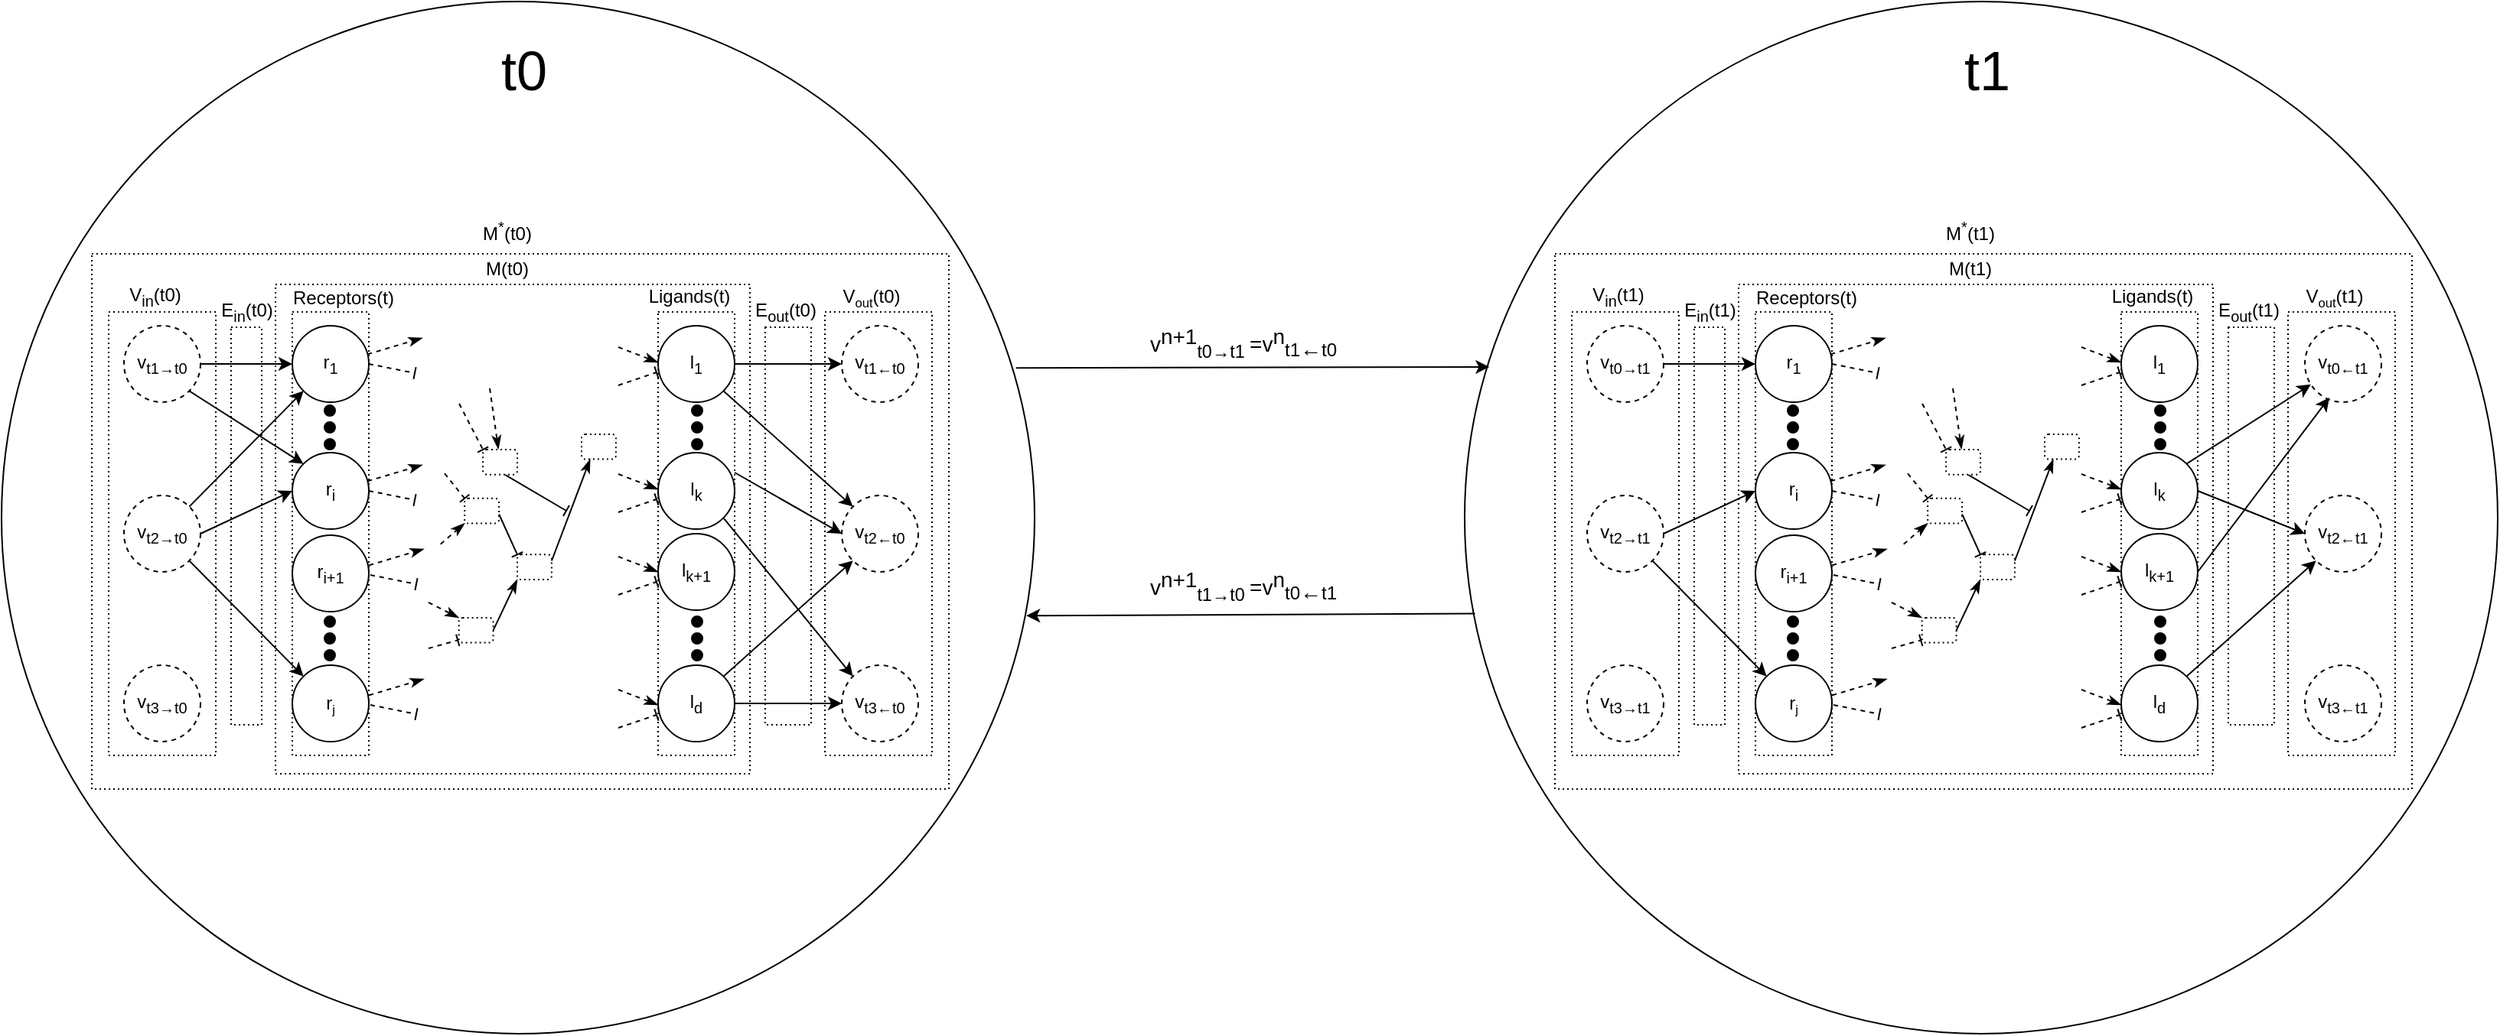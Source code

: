 <mxfile version="21.3.5" type="github">
  <diagram name="Pagina-1" id="gbpUGaTXT32XvDSVAxPq">
    <mxGraphModel dx="1434" dy="819" grid="1" gridSize="10" guides="1" tooltips="1" connect="1" arrows="1" fold="1" page="1" pageScale="1" pageWidth="827" pageHeight="1169" math="0" shadow="0">
      <root>
        <mxCell id="0" />
        <mxCell id="1" parent="0" />
        <mxCell id="G1QrbN36rgA9tD5WXxcx-3" value="" style="ellipse;whiteSpace=wrap;html=1;aspect=fixed;fillColor=default;" vertex="1" parent="1">
          <mxGeometry x="404" y="560" width="675" height="675" as="geometry" />
        </mxCell>
        <mxCell id="G1QrbN36rgA9tD5WXxcx-93" value="" style="ellipse;whiteSpace=wrap;html=1;aspect=fixed;fillColor=default;" vertex="1" parent="1">
          <mxGeometry x="1360" y="560" width="675" height="675" as="geometry" />
        </mxCell>
        <mxCell id="G1QrbN36rgA9tD5WXxcx-2" style="edgeStyle=none;rounded=0;orthogonalLoop=1;jettySize=auto;html=1;exitX=0.982;exitY=0.355;exitDx=0;exitDy=0;fontSize=36;exitPerimeter=0;entryX=0.024;entryY=0.354;entryDx=0;entryDy=0;entryPerimeter=0;" edge="1" parent="1" source="G1QrbN36rgA9tD5WXxcx-3" target="G1QrbN36rgA9tD5WXxcx-93">
          <mxGeometry relative="1" as="geometry" />
        </mxCell>
        <mxCell id="G1QrbN36rgA9tD5WXxcx-92" style="edgeStyle=none;rounded=0;orthogonalLoop=1;jettySize=auto;html=1;exitX=0.01;exitY=0.593;exitDx=0;exitDy=0;fontSize=36;exitPerimeter=0;entryX=0.992;entryY=0.595;entryDx=0;entryDy=0;entryPerimeter=0;" edge="1" parent="1" source="G1QrbN36rgA9tD5WXxcx-93" target="G1QrbN36rgA9tD5WXxcx-3">
          <mxGeometry relative="1" as="geometry" />
        </mxCell>
        <mxCell id="G1QrbN36rgA9tD5WXxcx-176" value="&lt;font style=&quot;&quot;&gt;&lt;span style=&quot;font-size: 14px;&quot;&gt;v&lt;/span&gt;&lt;sup style=&quot;font-size: 14px;&quot;&gt;n+1&lt;/sup&gt;&lt;span style=&quot;font-size: 14px; border-color: var(--border-color);&quot;&gt;&lt;sub&gt;t0&lt;/sub&gt;&lt;span style=&quot;border-color: var(--border-color);&quot;&gt;&lt;sub&gt;→t1&amp;nbsp;&lt;/sub&gt;&lt;/span&gt;&lt;/span&gt;&lt;span style=&quot;font-size: 14px;&quot;&gt;=v&lt;/span&gt;&lt;sup style=&quot;font-size: 14px;&quot;&gt;n&lt;/sup&gt;&lt;sub style=&quot;border-color: var(--border-color);&quot;&gt;&lt;font style=&quot;font-size: 12px;&quot;&gt;t1&lt;/font&gt;&lt;span style=&quot;font-size: 14px; border-color: var(--border-color);&quot;&gt;←&lt;/span&gt;&lt;span style=&quot;border-color: var(--border-color);&quot;&gt;&lt;font style=&quot;font-size: 12px;&quot;&gt;t0&lt;/font&gt;&lt;/span&gt;&lt;/sub&gt;&lt;/font&gt;" style="text;html=1;align=center;verticalAlign=middle;resizable=0;points=[];autosize=1;strokeColor=none;fillColor=none;rotation=0;" vertex="1" parent="1">
          <mxGeometry x="1140" y="763" width="150" height="40" as="geometry" />
        </mxCell>
        <mxCell id="G1QrbN36rgA9tD5WXxcx-177" value="&lt;font style=&quot;&quot;&gt;&lt;span style=&quot;font-size: 14px;&quot;&gt;v&lt;/span&gt;&lt;sup style=&quot;font-size: 14px;&quot;&gt;n+1&lt;/sup&gt;&lt;span style=&quot;font-size: 14px; border-color: var(--border-color);&quot;&gt;&lt;sub&gt;t1&lt;/sub&gt;&lt;span style=&quot;border-color: var(--border-color);&quot;&gt;&lt;sub&gt;→t0&amp;nbsp;&lt;/sub&gt;&lt;/span&gt;&lt;/span&gt;&lt;span style=&quot;font-size: 14px;&quot;&gt;=v&lt;/span&gt;&lt;sup style=&quot;font-size: 14px;&quot;&gt;n&lt;/sup&gt;&lt;sub style=&quot;border-color: var(--border-color);&quot;&gt;&lt;font style=&quot;font-size: 12px;&quot;&gt;t0&lt;/font&gt;&lt;span style=&quot;font-size: 14px; border-color: var(--border-color);&quot;&gt;←&lt;/span&gt;&lt;span style=&quot;border-color: var(--border-color);&quot;&gt;&lt;font style=&quot;font-size: 12px;&quot;&gt;t1&lt;/font&gt;&lt;/span&gt;&lt;/sub&gt;&lt;/font&gt;" style="text;html=1;align=center;verticalAlign=middle;resizable=0;points=[];autosize=1;strokeColor=none;fillColor=none;rotation=0;" vertex="1" parent="1">
          <mxGeometry x="1140" y="922" width="150" height="40" as="geometry" />
        </mxCell>
        <mxCell id="G1QrbN36rgA9tD5WXxcx-4" value="" style="rounded=0;whiteSpace=wrap;html=1;fillColor=none;dashed=1;dashPattern=1 2;" vertex="1" parent="1">
          <mxGeometry x="833" y="763" width="50" height="290" as="geometry" />
        </mxCell>
        <mxCell id="G1QrbN36rgA9tD5WXxcx-5" value="" style="rounded=0;whiteSpace=wrap;html=1;fillColor=none;dashed=1;dashPattern=1 2;" vertex="1" parent="1">
          <mxGeometry x="594" y="763" width="50" height="290" as="geometry" />
        </mxCell>
        <mxCell id="G1QrbN36rgA9tD5WXxcx-6" value="" style="rounded=0;whiteSpace=wrap;html=1;fillColor=none;dashed=1;dashPattern=1 2;" vertex="1" parent="1">
          <mxGeometry x="463" y="725" width="560" height="350" as="geometry" />
        </mxCell>
        <mxCell id="G1QrbN36rgA9tD5WXxcx-7" value="" style="rounded=0;whiteSpace=wrap;html=1;fillColor=none;dashed=1;dashPattern=1 2;" vertex="1" parent="1">
          <mxGeometry x="583" y="745" width="310" height="320" as="geometry" />
        </mxCell>
        <mxCell id="G1QrbN36rgA9tD5WXxcx-8" value="" style="rounded=0;whiteSpace=wrap;html=1;fillColor=none;dashed=1;dashPattern=1 2;" vertex="1" parent="1">
          <mxGeometry x="942" y="763" width="70" height="290" as="geometry" />
        </mxCell>
        <mxCell id="G1QrbN36rgA9tD5WXxcx-9" value="" style="rounded=0;whiteSpace=wrap;html=1;fillColor=none;dashed=1;dashPattern=1 2;" vertex="1" parent="1">
          <mxGeometry x="474" y="763" width="70" height="290" as="geometry" />
        </mxCell>
        <mxCell id="G1QrbN36rgA9tD5WXxcx-10" style="rounded=0;orthogonalLoop=1;jettySize=auto;html=1;exitX=1;exitY=0.5;exitDx=0;exitDy=0;entryX=0;entryY=0.5;entryDx=0;entryDy=0;" edge="1" parent="1" source="G1QrbN36rgA9tD5WXxcx-13" target="G1QrbN36rgA9tD5WXxcx-14">
          <mxGeometry relative="1" as="geometry" />
        </mxCell>
        <mxCell id="G1QrbN36rgA9tD5WXxcx-11" style="edgeStyle=none;rounded=0;orthogonalLoop=1;jettySize=auto;html=1;exitX=1;exitY=0;exitDx=0;exitDy=0;entryX=0;entryY=1;entryDx=0;entryDy=0;" edge="1" parent="1" source="G1QrbN36rgA9tD5WXxcx-13" target="G1QrbN36rgA9tD5WXxcx-22">
          <mxGeometry relative="1" as="geometry" />
        </mxCell>
        <mxCell id="G1QrbN36rgA9tD5WXxcx-12" style="edgeStyle=none;rounded=0;orthogonalLoop=1;jettySize=auto;html=1;exitX=1;exitY=1;exitDx=0;exitDy=0;entryX=0;entryY=0;entryDx=0;entryDy=0;" edge="1" parent="1" source="G1QrbN36rgA9tD5WXxcx-13" target="G1QrbN36rgA9tD5WXxcx-24">
          <mxGeometry relative="1" as="geometry" />
        </mxCell>
        <mxCell id="G1QrbN36rgA9tD5WXxcx-13" value="v&lt;sub&gt;t2&lt;span style=&quot;font-size: 10px;&quot;&gt;→t0&lt;/span&gt;&lt;/sub&gt;" style="ellipse;whiteSpace=wrap;html=1;aspect=fixed;fillColor=none;dashed=1;" vertex="1" parent="1">
          <mxGeometry x="484" y="883" width="50" height="50" as="geometry" />
        </mxCell>
        <mxCell id="G1QrbN36rgA9tD5WXxcx-14" value="r&lt;sub&gt;i&lt;/sub&gt;" style="ellipse;whiteSpace=wrap;html=1;aspect=fixed;fillColor=none;" vertex="1" parent="1">
          <mxGeometry x="594" y="855" width="50" height="50" as="geometry" />
        </mxCell>
        <mxCell id="G1QrbN36rgA9tD5WXxcx-15" value="v&lt;sub&gt;t2&lt;span style=&quot;font-size: 10px;&quot;&gt;←t0&lt;/span&gt;&lt;/sub&gt;" style="ellipse;whiteSpace=wrap;html=1;aspect=fixed;fillColor=none;dashed=1;" vertex="1" parent="1">
          <mxGeometry x="953" y="883" width="50" height="50" as="geometry" />
        </mxCell>
        <mxCell id="G1QrbN36rgA9tD5WXxcx-16" value="" style="endArrow=classic;html=1;rounded=0;entryX=0;entryY=0.5;entryDx=0;entryDy=0;" edge="1" parent="1" target="G1QrbN36rgA9tD5WXxcx-15">
          <mxGeometry width="50" height="50" relative="1" as="geometry">
            <mxPoint x="883" y="868" as="sourcePoint" />
            <mxPoint x="863" y="863" as="targetPoint" />
          </mxGeometry>
        </mxCell>
        <mxCell id="G1QrbN36rgA9tD5WXxcx-17" style="edgeStyle=none;rounded=0;orthogonalLoop=1;jettySize=auto;html=1;exitX=1;exitY=1;exitDx=0;exitDy=0;entryX=0;entryY=0;entryDx=0;entryDy=0;" edge="1" parent="1" source="G1QrbN36rgA9tD5WXxcx-18" target="G1QrbN36rgA9tD5WXxcx-29">
          <mxGeometry relative="1" as="geometry" />
        </mxCell>
        <mxCell id="G1QrbN36rgA9tD5WXxcx-18" value="l&lt;sub&gt;k&lt;/sub&gt;" style="ellipse;whiteSpace=wrap;html=1;aspect=fixed;fillColor=none;" vertex="1" parent="1">
          <mxGeometry x="833" y="855" width="50" height="50" as="geometry" />
        </mxCell>
        <mxCell id="G1QrbN36rgA9tD5WXxcx-19" style="rounded=0;orthogonalLoop=1;jettySize=auto;html=1;exitX=1;exitY=0.5;exitDx=0;exitDy=0;entryX=0;entryY=0.5;entryDx=0;entryDy=0;" edge="1" parent="1" source="G1QrbN36rgA9tD5WXxcx-21" target="G1QrbN36rgA9tD5WXxcx-22">
          <mxGeometry relative="1" as="geometry" />
        </mxCell>
        <mxCell id="G1QrbN36rgA9tD5WXxcx-20" style="edgeStyle=none;rounded=0;orthogonalLoop=1;jettySize=auto;html=1;exitX=1;exitY=1;exitDx=0;exitDy=0;entryX=0;entryY=0;entryDx=0;entryDy=0;" edge="1" parent="1" source="G1QrbN36rgA9tD5WXxcx-21" target="G1QrbN36rgA9tD5WXxcx-14">
          <mxGeometry relative="1" as="geometry" />
        </mxCell>
        <mxCell id="G1QrbN36rgA9tD5WXxcx-21" value="&lt;span style=&quot;font-size: 12px;&quot;&gt;v&lt;/span&gt;&lt;sub&gt;t1&lt;span style=&quot;font-size: 10px;&quot;&gt;→t0&lt;/span&gt;&lt;/sub&gt;" style="ellipse;whiteSpace=wrap;html=1;aspect=fixed;fillColor=none;dashed=1;" vertex="1" parent="1">
          <mxGeometry x="484" y="772" width="50" height="50" as="geometry" />
        </mxCell>
        <mxCell id="G1QrbN36rgA9tD5WXxcx-22" value="r&lt;sub&gt;1&lt;/sub&gt;" style="ellipse;whiteSpace=wrap;html=1;aspect=fixed;fillColor=none;" vertex="1" parent="1">
          <mxGeometry x="594" y="772" width="50" height="50" as="geometry" />
        </mxCell>
        <mxCell id="G1QrbN36rgA9tD5WXxcx-23" value="v&lt;sub&gt;t3&lt;span style=&quot;font-size: 10px;&quot;&gt;→t0&lt;/span&gt;&lt;/sub&gt;" style="ellipse;whiteSpace=wrap;html=1;aspect=fixed;fillColor=none;dashed=1;" vertex="1" parent="1">
          <mxGeometry x="484" y="994" width="50" height="50" as="geometry" />
        </mxCell>
        <mxCell id="G1QrbN36rgA9tD5WXxcx-24" value="r&lt;span style=&quot;font-size: 10px;&quot;&gt;&lt;sub&gt;j&lt;/sub&gt;&lt;/span&gt;" style="ellipse;whiteSpace=wrap;html=1;aspect=fixed;fillColor=none;" vertex="1" parent="1">
          <mxGeometry x="594" y="994" width="50" height="50" as="geometry" />
        </mxCell>
        <mxCell id="G1QrbN36rgA9tD5WXxcx-25" value="v&lt;sub&gt;t1&lt;span style=&quot;font-size: 10px;&quot;&gt;←t0&lt;/span&gt;&lt;/sub&gt;" style="ellipse;whiteSpace=wrap;html=1;aspect=fixed;fillColor=none;dashed=1;" vertex="1" parent="1">
          <mxGeometry x="953" y="772" width="50" height="50" as="geometry" />
        </mxCell>
        <mxCell id="G1QrbN36rgA9tD5WXxcx-26" value="" style="endArrow=classic;html=1;rounded=0;entryX=0;entryY=0.5;entryDx=0;entryDy=0;" edge="1" parent="1" target="G1QrbN36rgA9tD5WXxcx-25">
          <mxGeometry width="50" height="50" relative="1" as="geometry">
            <mxPoint x="883" y="797" as="sourcePoint" />
            <mxPoint x="863" y="792" as="targetPoint" />
          </mxGeometry>
        </mxCell>
        <mxCell id="G1QrbN36rgA9tD5WXxcx-27" style="edgeStyle=none;rounded=0;orthogonalLoop=1;jettySize=auto;html=1;exitX=1;exitY=1;exitDx=0;exitDy=0;entryX=0;entryY=0;entryDx=0;entryDy=0;" edge="1" parent="1" source="G1QrbN36rgA9tD5WXxcx-28" target="G1QrbN36rgA9tD5WXxcx-15">
          <mxGeometry relative="1" as="geometry" />
        </mxCell>
        <mxCell id="G1QrbN36rgA9tD5WXxcx-28" value="l&lt;sub&gt;1&lt;/sub&gt;" style="ellipse;whiteSpace=wrap;html=1;aspect=fixed;fillColor=none;" vertex="1" parent="1">
          <mxGeometry x="833" y="772" width="50" height="50" as="geometry" />
        </mxCell>
        <mxCell id="G1QrbN36rgA9tD5WXxcx-29" value="v&lt;sub&gt;t3&lt;span style=&quot;font-size: 10px;&quot;&gt;←t0&lt;/span&gt;&lt;/sub&gt;" style="ellipse;whiteSpace=wrap;html=1;aspect=fixed;fillColor=none;dashed=1;" vertex="1" parent="1">
          <mxGeometry x="953" y="994" width="50" height="50" as="geometry" />
        </mxCell>
        <mxCell id="G1QrbN36rgA9tD5WXxcx-30" value="" style="endArrow=classic;html=1;rounded=0;entryX=0;entryY=0.5;entryDx=0;entryDy=0;exitX=1;exitY=0.5;exitDx=0;exitDy=0;" edge="1" parent="1" source="G1QrbN36rgA9tD5WXxcx-32" target="G1QrbN36rgA9tD5WXxcx-29">
          <mxGeometry width="50" height="50" relative="1" as="geometry">
            <mxPoint x="883" y="938" as="sourcePoint" />
            <mxPoint x="863" y="933" as="targetPoint" />
          </mxGeometry>
        </mxCell>
        <mxCell id="G1QrbN36rgA9tD5WXxcx-31" style="edgeStyle=none;rounded=0;orthogonalLoop=1;jettySize=auto;html=1;exitX=1;exitY=0;exitDx=0;exitDy=0;entryX=0;entryY=1;entryDx=0;entryDy=0;" edge="1" parent="1" source="G1QrbN36rgA9tD5WXxcx-32" target="G1QrbN36rgA9tD5WXxcx-15">
          <mxGeometry relative="1" as="geometry" />
        </mxCell>
        <mxCell id="G1QrbN36rgA9tD5WXxcx-32" value="l&lt;sub&gt;d&lt;/sub&gt;" style="ellipse;whiteSpace=wrap;html=1;aspect=fixed;fillColor=none;" vertex="1" parent="1">
          <mxGeometry x="833" y="994" width="50" height="50" as="geometry" />
        </mxCell>
        <mxCell id="G1QrbN36rgA9tD5WXxcx-33" value="V&lt;sub&gt;in&lt;/sub&gt;(t0)" style="text;html=1;align=center;verticalAlign=middle;resizable=0;points=[];autosize=1;strokeColor=none;fillColor=none;" vertex="1" parent="1">
          <mxGeometry x="474" y="738" width="60" height="30" as="geometry" />
        </mxCell>
        <mxCell id="G1QrbN36rgA9tD5WXxcx-34" value="V&lt;span style=&quot;font-size: 10px;&quot;&gt;&lt;sub&gt;out&lt;/sub&gt;&lt;/span&gt;(t0)" style="text;html=1;align=center;verticalAlign=middle;resizable=0;points=[];autosize=1;strokeColor=none;fillColor=none;" vertex="1" parent="1">
          <mxGeometry x="942" y="738" width="60" height="30" as="geometry" />
        </mxCell>
        <mxCell id="G1QrbN36rgA9tD5WXxcx-35" value="M(t0)" style="text;html=1;align=center;verticalAlign=middle;resizable=0;points=[];autosize=1;strokeColor=none;fillColor=none;rotation=0;" vertex="1" parent="1">
          <mxGeometry x="709" y="720" width="50" height="30" as="geometry" />
        </mxCell>
        <mxCell id="G1QrbN36rgA9tD5WXxcx-36" value="E&lt;sub&gt;in&lt;/sub&gt;(t0)" style="text;html=1;align=center;verticalAlign=middle;resizable=0;points=[];autosize=1;strokeColor=none;fillColor=none;" vertex="1" parent="1">
          <mxGeometry x="534" y="748" width="60" height="30" as="geometry" />
        </mxCell>
        <mxCell id="G1QrbN36rgA9tD5WXxcx-37" value="E&lt;sub&gt;out&lt;/sub&gt;(t0)" style="text;html=1;align=center;verticalAlign=middle;resizable=0;points=[];autosize=1;strokeColor=none;fillColor=none;" vertex="1" parent="1">
          <mxGeometry x="886" y="748" width="60" height="30" as="geometry" />
        </mxCell>
        <mxCell id="G1QrbN36rgA9tD5WXxcx-38" value="M&lt;sup&gt;*&lt;/sup&gt;(t0)" style="text;html=1;align=center;verticalAlign=middle;resizable=0;points=[];autosize=1;strokeColor=none;fillColor=none;" vertex="1" parent="1">
          <mxGeometry x="704" y="695" width="60" height="30" as="geometry" />
        </mxCell>
        <mxCell id="G1QrbN36rgA9tD5WXxcx-39" value="" style="rounded=0;whiteSpace=wrap;html=1;fillColor=none;dashed=1;dashPattern=1 2;" vertex="1" parent="1">
          <mxGeometry x="554" y="773" width="20" height="260" as="geometry" />
        </mxCell>
        <mxCell id="G1QrbN36rgA9tD5WXxcx-40" value="" style="rounded=0;whiteSpace=wrap;html=1;fillColor=none;dashed=1;dashPattern=1 2;" vertex="1" parent="1">
          <mxGeometry x="903" y="773" width="30" height="260" as="geometry" />
        </mxCell>
        <mxCell id="G1QrbN36rgA9tD5WXxcx-41" value="" style="ellipse;whiteSpace=wrap;html=1;aspect=fixed;fillColor=#000000;rotation=90;" vertex="1" parent="1">
          <mxGeometry x="615" y="824" width="7" height="7" as="geometry" />
        </mxCell>
        <mxCell id="G1QrbN36rgA9tD5WXxcx-42" value="" style="ellipse;whiteSpace=wrap;html=1;aspect=fixed;fillColor=#000000;rotation=90;" vertex="1" parent="1">
          <mxGeometry x="615" y="835" width="7" height="7" as="geometry" />
        </mxCell>
        <mxCell id="G1QrbN36rgA9tD5WXxcx-43" value="" style="ellipse;whiteSpace=wrap;html=1;aspect=fixed;fillColor=#000000;rotation=90;" vertex="1" parent="1">
          <mxGeometry x="615" y="846" width="7" height="7" as="geometry" />
        </mxCell>
        <mxCell id="G1QrbN36rgA9tD5WXxcx-44" value="r&lt;sub&gt;i+1&lt;/sub&gt;" style="ellipse;whiteSpace=wrap;html=1;aspect=fixed;fillColor=none;" vertex="1" parent="1">
          <mxGeometry x="594" y="909" width="50" height="50" as="geometry" />
        </mxCell>
        <mxCell id="G1QrbN36rgA9tD5WXxcx-45" value="" style="ellipse;whiteSpace=wrap;html=1;aspect=fixed;fillColor=#000000;rotation=90;" vertex="1" parent="1">
          <mxGeometry x="615" y="962" width="7" height="7" as="geometry" />
        </mxCell>
        <mxCell id="G1QrbN36rgA9tD5WXxcx-46" value="" style="ellipse;whiteSpace=wrap;html=1;aspect=fixed;fillColor=#000000;rotation=90;" vertex="1" parent="1">
          <mxGeometry x="615" y="973" width="7" height="7" as="geometry" />
        </mxCell>
        <mxCell id="G1QrbN36rgA9tD5WXxcx-47" value="" style="ellipse;whiteSpace=wrap;html=1;aspect=fixed;fillColor=#000000;rotation=90;" vertex="1" parent="1">
          <mxGeometry x="615" y="984" width="7" height="7" as="geometry" />
        </mxCell>
        <mxCell id="G1QrbN36rgA9tD5WXxcx-48" value="" style="ellipse;whiteSpace=wrap;html=1;aspect=fixed;fillColor=#000000;rotation=90;" vertex="1" parent="1">
          <mxGeometry x="855" y="824" width="7" height="7" as="geometry" />
        </mxCell>
        <mxCell id="G1QrbN36rgA9tD5WXxcx-49" value="" style="ellipse;whiteSpace=wrap;html=1;aspect=fixed;fillColor=#000000;rotation=90;" vertex="1" parent="1">
          <mxGeometry x="855" y="835" width="7" height="7" as="geometry" />
        </mxCell>
        <mxCell id="G1QrbN36rgA9tD5WXxcx-50" value="" style="ellipse;whiteSpace=wrap;html=1;aspect=fixed;fillColor=#000000;rotation=90;" vertex="1" parent="1">
          <mxGeometry x="855" y="846" width="7" height="7" as="geometry" />
        </mxCell>
        <mxCell id="G1QrbN36rgA9tD5WXxcx-51" value="" style="ellipse;whiteSpace=wrap;html=1;aspect=fixed;fillColor=#000000;rotation=90;" vertex="1" parent="1">
          <mxGeometry x="855" y="962" width="7" height="7" as="geometry" />
        </mxCell>
        <mxCell id="G1QrbN36rgA9tD5WXxcx-52" value="" style="ellipse;whiteSpace=wrap;html=1;aspect=fixed;fillColor=#000000;rotation=90;" vertex="1" parent="1">
          <mxGeometry x="855" y="973" width="7" height="7" as="geometry" />
        </mxCell>
        <mxCell id="G1QrbN36rgA9tD5WXxcx-53" value="" style="ellipse;whiteSpace=wrap;html=1;aspect=fixed;fillColor=#000000;rotation=90;" vertex="1" parent="1">
          <mxGeometry x="855" y="984" width="7" height="7" as="geometry" />
        </mxCell>
        <mxCell id="G1QrbN36rgA9tD5WXxcx-54" value="l&lt;sub&gt;k+1&lt;/sub&gt;" style="ellipse;whiteSpace=wrap;html=1;aspect=fixed;fillColor=none;" vertex="1" parent="1">
          <mxGeometry x="833" y="908" width="50" height="50" as="geometry" />
        </mxCell>
        <mxCell id="G1QrbN36rgA9tD5WXxcx-55" value="Receptors(t)" style="text;html=1;align=center;verticalAlign=middle;resizable=0;points=[];autosize=1;strokeColor=none;fillColor=none;" vertex="1" parent="1">
          <mxGeometry x="582" y="739" width="90" height="30" as="geometry" />
        </mxCell>
        <mxCell id="G1QrbN36rgA9tD5WXxcx-56" value="Ligands(t)" style="text;html=1;align=center;verticalAlign=middle;resizable=0;points=[];autosize=1;strokeColor=none;fillColor=none;" vertex="1" parent="1">
          <mxGeometry x="813" y="738" width="80" height="30" as="geometry" />
        </mxCell>
        <mxCell id="G1QrbN36rgA9tD5WXxcx-57" value="" style="group;dashed=1;dashPattern=1 2;fillColor=none;" vertex="1" connectable="0" parent="1">
          <mxGeometry x="686" y="855" width="116" height="90" as="geometry" />
        </mxCell>
        <mxCell id="G1QrbN36rgA9tD5WXxcx-58" style="edgeStyle=none;rounded=0;orthogonalLoop=1;jettySize=auto;html=1;exitX=0.65;exitY=1.017;exitDx=0;exitDy=0;endArrow=baseDash;endFill=0;exitPerimeter=0;" edge="1" parent="G1QrbN36rgA9tD5WXxcx-57" source="G1QrbN36rgA9tD5WXxcx-70">
          <mxGeometry relative="1" as="geometry">
            <mxPoint x="87" y="38" as="targetPoint" />
            <mxPoint x="76.71" y="38.066" as="sourcePoint" />
          </mxGeometry>
        </mxCell>
        <mxCell id="G1QrbN36rgA9tD5WXxcx-59" value="" style="rounded=1;whiteSpace=wrap;html=1;dashed=1;dashPattern=1 2;fillColor=none;" vertex="1" parent="G1QrbN36rgA9tD5WXxcx-57">
          <mxGeometry x="96.998" y="-12.003" width="22.452" height="16.314" as="geometry" />
        </mxCell>
        <mxCell id="G1QrbN36rgA9tD5WXxcx-60" value="" style="rounded=1;whiteSpace=wrap;html=1;dashed=1;dashPattern=1 2;fillColor=none;" vertex="1" parent="G1QrbN36rgA9tD5WXxcx-57">
          <mxGeometry x="55.006" y="66.662" width="22.452" height="16.314" as="geometry" />
        </mxCell>
        <mxCell id="G1QrbN36rgA9tD5WXxcx-61" style="edgeStyle=none;rounded=0;orthogonalLoop=1;jettySize=auto;html=1;exitX=1;exitY=0.25;exitDx=0;exitDy=0;entryX=0.25;entryY=1;entryDx=0;entryDy=0;endArrow=classicThin;endFill=1;" edge="1" parent="G1QrbN36rgA9tD5WXxcx-57" source="G1QrbN36rgA9tD5WXxcx-60" target="G1QrbN36rgA9tD5WXxcx-59">
          <mxGeometry relative="1" as="geometry">
            <mxPoint x="72.968" y="59.819" as="sourcePoint" />
            <mxPoint x="92.426" y="43.244" as="targetPoint" />
          </mxGeometry>
        </mxCell>
        <mxCell id="G1QrbN36rgA9tD5WXxcx-62" value="" style="rounded=1;whiteSpace=wrap;html=1;dashed=1;dashPattern=1 2;fillColor=none;" vertex="1" parent="G1QrbN36rgA9tD5WXxcx-57">
          <mxGeometry x="20.581" y="29.909" width="22.452" height="16.314" as="geometry" />
        </mxCell>
        <mxCell id="G1QrbN36rgA9tD5WXxcx-63" style="rounded=0;orthogonalLoop=1;jettySize=auto;html=1;exitX=1;exitY=0.633;exitDx=0;exitDy=0;entryX=0;entryY=0;entryDx=0;entryDy=0;endArrow=baseDash;endFill=0;exitPerimeter=0;" edge="1" parent="G1QrbN36rgA9tD5WXxcx-57" source="G1QrbN36rgA9tD5WXxcx-62" target="G1QrbN36rgA9tD5WXxcx-60">
          <mxGeometry relative="1" as="geometry">
            <mxPoint x="58" y="54.381" as="targetPoint" />
            <mxPoint x="42.711" y="40.319" as="sourcePoint" />
          </mxGeometry>
        </mxCell>
        <mxCell id="G1QrbN36rgA9tD5WXxcx-64" style="rounded=0;orthogonalLoop=1;jettySize=auto;html=1;entryX=0;entryY=0;entryDx=0;entryDy=0;endArrow=baseDash;endFill=0;dashed=1;" edge="1" parent="G1QrbN36rgA9tD5WXxcx-57" target="G1QrbN36rgA9tD5WXxcx-70">
          <mxGeometry relative="1" as="geometry">
            <mxPoint x="56.877" y="54.381" as="targetPoint" />
            <mxPoint x="17" y="-32" as="sourcePoint" />
          </mxGeometry>
        </mxCell>
        <mxCell id="G1QrbN36rgA9tD5WXxcx-65" style="rounded=0;orthogonalLoop=1;jettySize=auto;html=1;entryX=0;entryY=0;entryDx=0;entryDy=0;endArrow=baseDash;endFill=0;dashed=1;" edge="1" parent="G1QrbN36rgA9tD5WXxcx-57" target="G1QrbN36rgA9tD5WXxcx-62">
          <mxGeometry relative="1" as="geometry">
            <mxPoint x="63.613" y="24.471" as="targetPoint" />
            <mxPoint x="7.484" y="13.595" as="sourcePoint" />
          </mxGeometry>
        </mxCell>
        <mxCell id="G1QrbN36rgA9tD5WXxcx-66" style="rounded=0;orthogonalLoop=1;jettySize=auto;html=1;endArrow=baseDash;endFill=0;dashed=1;entryX=-0.033;entryY=0.9;entryDx=0;entryDy=0;entryPerimeter=0;" edge="1" parent="G1QrbN36rgA9tD5WXxcx-57" target="G1QrbN36rgA9tD5WXxcx-87">
          <mxGeometry relative="1" as="geometry">
            <mxPoint x="14.968" y="84.29" as="targetPoint" />
            <mxPoint x="-3" y="128" as="sourcePoint" />
          </mxGeometry>
        </mxCell>
        <mxCell id="G1QrbN36rgA9tD5WXxcx-67" style="edgeStyle=none;rounded=0;orthogonalLoop=1;jettySize=auto;html=1;exitX=1;exitY=0.5;exitDx=0;exitDy=0;entryX=0;entryY=1;entryDx=0;entryDy=0;endArrow=classicThin;endFill=1;dashed=1;" edge="1" parent="G1QrbN36rgA9tD5WXxcx-57">
          <mxGeometry relative="1" as="geometry">
            <mxPoint x="4.865" y="59.819" as="sourcePoint" />
            <mxPoint x="20.581" y="46.224" as="targetPoint" />
          </mxGeometry>
        </mxCell>
        <mxCell id="G1QrbN36rgA9tD5WXxcx-68" style="edgeStyle=none;rounded=0;orthogonalLoop=1;jettySize=auto;html=1;entryX=0;entryY=0;entryDx=0;entryDy=0;endArrow=classicThin;endFill=1;dashed=1;" edge="1" parent="G1QrbN36rgA9tD5WXxcx-57" target="G1QrbN36rgA9tD5WXxcx-87">
          <mxGeometry relative="1" as="geometry">
            <mxPoint x="-3" y="98" as="sourcePoint" />
            <mxPoint x="16.839" y="74.773" as="targetPoint" />
          </mxGeometry>
        </mxCell>
        <mxCell id="G1QrbN36rgA9tD5WXxcx-69" style="edgeStyle=none;rounded=0;orthogonalLoop=1;jettySize=auto;html=1;entryX=0.45;entryY=-0.017;entryDx=0;entryDy=0;endArrow=classicThin;endFill=1;dashed=1;entryPerimeter=0;" edge="1" parent="G1QrbN36rgA9tD5WXxcx-57" target="G1QrbN36rgA9tD5WXxcx-70">
          <mxGeometry relative="1" as="geometry">
            <mxPoint x="37" y="-42" as="sourcePoint" />
            <mxPoint x="18.71" y="77.492" as="targetPoint" />
          </mxGeometry>
        </mxCell>
        <mxCell id="G1QrbN36rgA9tD5WXxcx-70" value="" style="rounded=1;whiteSpace=wrap;html=1;dashed=1;dashPattern=1 2;fillColor=none;" vertex="1" parent="G1QrbN36rgA9tD5WXxcx-57">
          <mxGeometry x="32.552" y="-1.998" width="22.452" height="16.314" as="geometry" />
        </mxCell>
        <mxCell id="G1QrbN36rgA9tD5WXxcx-71" style="edgeStyle=none;rounded=0;orthogonalLoop=1;jettySize=auto;html=1;endArrow=baseDash;endFill=0;dashed=1;exitX=1;exitY=0.5;exitDx=0;exitDy=0;" edge="1" parent="1" source="G1QrbN36rgA9tD5WXxcx-22">
          <mxGeometry relative="1" as="geometry">
            <mxPoint x="674" y="803" as="targetPoint" />
            <mxPoint x="654" y="803" as="sourcePoint" />
          </mxGeometry>
        </mxCell>
        <mxCell id="G1QrbN36rgA9tD5WXxcx-72" style="edgeStyle=none;rounded=0;orthogonalLoop=1;jettySize=auto;html=1;exitX=0.983;exitY=0.373;exitDx=0;exitDy=0;dashed=1;endArrow=classicThin;endFill=1;exitPerimeter=0;" edge="1" parent="1" source="G1QrbN36rgA9tD5WXxcx-22">
          <mxGeometry relative="1" as="geometry">
            <mxPoint x="679" y="780" as="targetPoint" />
            <mxPoint x="647" y="790.422" as="sourcePoint" />
          </mxGeometry>
        </mxCell>
        <mxCell id="G1QrbN36rgA9tD5WXxcx-73" style="edgeStyle=none;rounded=0;orthogonalLoop=1;jettySize=auto;html=1;endArrow=baseDash;endFill=0;dashed=1;exitX=1;exitY=0.5;exitDx=0;exitDy=0;" edge="1" parent="1">
          <mxGeometry relative="1" as="geometry">
            <mxPoint x="674" y="886" as="targetPoint" />
            <mxPoint x="644.0" y="880.0" as="sourcePoint" />
          </mxGeometry>
        </mxCell>
        <mxCell id="G1QrbN36rgA9tD5WXxcx-74" style="edgeStyle=none;rounded=0;orthogonalLoop=1;jettySize=auto;html=1;exitX=0.983;exitY=0.373;exitDx=0;exitDy=0;dashed=1;endArrow=classicThin;endFill=1;exitPerimeter=0;" edge="1" parent="1">
          <mxGeometry relative="1" as="geometry">
            <mxPoint x="679" y="863" as="targetPoint" />
            <mxPoint x="643.15" y="873.65" as="sourcePoint" />
          </mxGeometry>
        </mxCell>
        <mxCell id="G1QrbN36rgA9tD5WXxcx-75" style="edgeStyle=none;rounded=0;orthogonalLoop=1;jettySize=auto;html=1;endArrow=baseDash;endFill=0;dashed=1;exitX=1;exitY=0.5;exitDx=0;exitDy=0;" edge="1" parent="1">
          <mxGeometry relative="1" as="geometry">
            <mxPoint x="675" y="941" as="targetPoint" />
            <mxPoint x="645.0" y="935.0" as="sourcePoint" />
          </mxGeometry>
        </mxCell>
        <mxCell id="G1QrbN36rgA9tD5WXxcx-76" style="edgeStyle=none;rounded=0;orthogonalLoop=1;jettySize=auto;html=1;exitX=0.983;exitY=0.373;exitDx=0;exitDy=0;dashed=1;endArrow=classicThin;endFill=1;exitPerimeter=0;" edge="1" parent="1">
          <mxGeometry relative="1" as="geometry">
            <mxPoint x="680" y="918" as="targetPoint" />
            <mxPoint x="644.15" y="928.65" as="sourcePoint" />
          </mxGeometry>
        </mxCell>
        <mxCell id="G1QrbN36rgA9tD5WXxcx-77" style="edgeStyle=none;rounded=0;orthogonalLoop=1;jettySize=auto;html=1;endArrow=baseDash;endFill=0;dashed=1;exitX=1;exitY=0.5;exitDx=0;exitDy=0;" edge="1" parent="1">
          <mxGeometry relative="1" as="geometry">
            <mxPoint x="675" y="1026" as="targetPoint" />
            <mxPoint x="645.0" y="1020.0" as="sourcePoint" />
          </mxGeometry>
        </mxCell>
        <mxCell id="G1QrbN36rgA9tD5WXxcx-78" style="edgeStyle=none;rounded=0;orthogonalLoop=1;jettySize=auto;html=1;exitX=0.983;exitY=0.373;exitDx=0;exitDy=0;dashed=1;endArrow=classicThin;endFill=1;exitPerimeter=0;" edge="1" parent="1">
          <mxGeometry relative="1" as="geometry">
            <mxPoint x="680" y="1003" as="targetPoint" />
            <mxPoint x="644.15" y="1013.65" as="sourcePoint" />
          </mxGeometry>
        </mxCell>
        <mxCell id="G1QrbN36rgA9tD5WXxcx-79" style="edgeStyle=none;rounded=0;orthogonalLoop=1;jettySize=auto;html=1;endArrow=baseDash;endFill=0;dashed=1;entryX=-0.021;entryY=0.63;entryDx=0;entryDy=0;entryPerimeter=0;" edge="1" parent="1" target="G1QrbN36rgA9tD5WXxcx-54">
          <mxGeometry relative="1" as="geometry">
            <mxPoint x="835.0" y="946" as="targetPoint" />
            <mxPoint x="807" y="948" as="sourcePoint" />
          </mxGeometry>
        </mxCell>
        <mxCell id="G1QrbN36rgA9tD5WXxcx-80" style="edgeStyle=none;rounded=0;orthogonalLoop=1;jettySize=auto;html=1;dashed=1;endArrow=classicThin;endFill=1;entryX=0;entryY=0.5;entryDx=0;entryDy=0;" edge="1" parent="1" target="G1QrbN36rgA9tD5WXxcx-54">
          <mxGeometry relative="1" as="geometry">
            <mxPoint x="840.0" y="923" as="targetPoint" />
            <mxPoint x="807" y="923" as="sourcePoint" />
          </mxGeometry>
        </mxCell>
        <mxCell id="G1QrbN36rgA9tD5WXxcx-81" style="edgeStyle=none;rounded=0;orthogonalLoop=1;jettySize=auto;html=1;endArrow=baseDash;endFill=0;dashed=1;entryX=-0.021;entryY=0.63;entryDx=0;entryDy=0;entryPerimeter=0;" edge="1" parent="1">
          <mxGeometry relative="1" as="geometry">
            <mxPoint x="831.95" y="885.5" as="targetPoint" />
            <mxPoint x="807" y="894" as="sourcePoint" />
          </mxGeometry>
        </mxCell>
        <mxCell id="G1QrbN36rgA9tD5WXxcx-82" style="edgeStyle=none;rounded=0;orthogonalLoop=1;jettySize=auto;html=1;dashed=1;endArrow=classicThin;endFill=1;entryX=0;entryY=0.5;entryDx=0;entryDy=0;" edge="1" parent="1">
          <mxGeometry relative="1" as="geometry">
            <mxPoint x="833.0" y="879" as="targetPoint" />
            <mxPoint x="807" y="869" as="sourcePoint" />
          </mxGeometry>
        </mxCell>
        <mxCell id="G1QrbN36rgA9tD5WXxcx-83" style="edgeStyle=none;rounded=0;orthogonalLoop=1;jettySize=auto;html=1;endArrow=baseDash;endFill=0;dashed=1;entryX=-0.021;entryY=0.63;entryDx=0;entryDy=0;entryPerimeter=0;" edge="1" parent="1">
          <mxGeometry relative="1" as="geometry">
            <mxPoint x="831.95" y="1026.5" as="targetPoint" />
            <mxPoint x="807" y="1035.0" as="sourcePoint" />
          </mxGeometry>
        </mxCell>
        <mxCell id="G1QrbN36rgA9tD5WXxcx-84" style="edgeStyle=none;rounded=0;orthogonalLoop=1;jettySize=auto;html=1;dashed=1;endArrow=classicThin;endFill=1;entryX=0;entryY=0.5;entryDx=0;entryDy=0;" edge="1" parent="1">
          <mxGeometry relative="1" as="geometry">
            <mxPoint x="833.0" y="1020.0" as="targetPoint" />
            <mxPoint x="807" y="1010.0" as="sourcePoint" />
          </mxGeometry>
        </mxCell>
        <mxCell id="G1QrbN36rgA9tD5WXxcx-85" style="edgeStyle=none;rounded=0;orthogonalLoop=1;jettySize=auto;html=1;endArrow=baseDash;endFill=0;dashed=1;entryX=-0.021;entryY=0.63;entryDx=0;entryDy=0;entryPerimeter=0;" edge="1" parent="1">
          <mxGeometry relative="1" as="geometry">
            <mxPoint x="831.95" y="802.5" as="targetPoint" />
            <mxPoint x="807" y="811" as="sourcePoint" />
          </mxGeometry>
        </mxCell>
        <mxCell id="G1QrbN36rgA9tD5WXxcx-86" style="edgeStyle=none;rounded=0;orthogonalLoop=1;jettySize=auto;html=1;dashed=1;endArrow=classicThin;endFill=1;entryX=0;entryY=0.5;entryDx=0;entryDy=0;" edge="1" parent="1">
          <mxGeometry relative="1" as="geometry">
            <mxPoint x="833.0" y="796" as="targetPoint" />
            <mxPoint x="807" y="786" as="sourcePoint" />
          </mxGeometry>
        </mxCell>
        <mxCell id="G1QrbN36rgA9tD5WXxcx-87" value="" style="rounded=1;whiteSpace=wrap;html=1;dashed=1;dashPattern=1 2;fillColor=none;" vertex="1" parent="1">
          <mxGeometry x="702.839" y="962.996" width="22.452" height="16.314" as="geometry" />
        </mxCell>
        <mxCell id="G1QrbN36rgA9tD5WXxcx-88" style="edgeStyle=none;rounded=0;orthogonalLoop=1;jettySize=auto;html=1;exitX=1;exitY=0.5;exitDx=0;exitDy=0;entryX=0;entryY=1;entryDx=0;entryDy=0;endArrow=classicThin;endFill=1;" edge="1" parent="1" source="G1QrbN36rgA9tD5WXxcx-87" target="G1QrbN36rgA9tD5WXxcx-60">
          <mxGeometry relative="1" as="geometry">
            <mxPoint x="724.969" y="937.038" as="sourcePoint" />
            <mxPoint x="746.192" y="922.509" as="targetPoint" />
          </mxGeometry>
        </mxCell>
        <mxCell id="G1QrbN36rgA9tD5WXxcx-89" value="&lt;font style=&quot;font-size: 36px;&quot;&gt;t0&lt;/font&gt;" style="text;html=1;align=center;verticalAlign=middle;resizable=0;points=[];autosize=1;strokeColor=none;fillColor=none;" vertex="1" parent="1">
          <mxGeometry x="720" y="575" width="50" height="60" as="geometry" />
        </mxCell>
        <mxCell id="G1QrbN36rgA9tD5WXxcx-1" value="" style="rounded=0;whiteSpace=wrap;html=1;fillColor=none;dashed=1;dashPattern=1 2;" vertex="1" parent="1">
          <mxGeometry x="1859" y="773" width="30" height="260" as="geometry" />
        </mxCell>
        <mxCell id="G1QrbN36rgA9tD5WXxcx-94" value="" style="rounded=0;whiteSpace=wrap;html=1;fillColor=none;dashed=1;dashPattern=1 2;" vertex="1" parent="1">
          <mxGeometry x="1789" y="763" width="50" height="290" as="geometry" />
        </mxCell>
        <mxCell id="G1QrbN36rgA9tD5WXxcx-95" value="" style="rounded=0;whiteSpace=wrap;html=1;fillColor=none;dashed=1;dashPattern=1 2;" vertex="1" parent="1">
          <mxGeometry x="1550" y="763" width="50" height="290" as="geometry" />
        </mxCell>
        <mxCell id="G1QrbN36rgA9tD5WXxcx-96" value="" style="rounded=0;whiteSpace=wrap;html=1;fillColor=none;dashed=1;dashPattern=1 2;" vertex="1" parent="1">
          <mxGeometry x="1419" y="725" width="560" height="350" as="geometry" />
        </mxCell>
        <mxCell id="G1QrbN36rgA9tD5WXxcx-97" value="" style="rounded=0;whiteSpace=wrap;html=1;fillColor=none;dashed=1;dashPattern=1 2;" vertex="1" parent="1">
          <mxGeometry x="1539" y="745" width="310" height="320" as="geometry" />
        </mxCell>
        <mxCell id="G1QrbN36rgA9tD5WXxcx-98" value="" style="rounded=0;whiteSpace=wrap;html=1;fillColor=none;dashed=1;dashPattern=1 2;" vertex="1" parent="1">
          <mxGeometry x="1898" y="763" width="70" height="290" as="geometry" />
        </mxCell>
        <mxCell id="G1QrbN36rgA9tD5WXxcx-99" value="" style="rounded=0;whiteSpace=wrap;html=1;fillColor=none;dashed=1;dashPattern=1 2;" vertex="1" parent="1">
          <mxGeometry x="1430" y="763" width="70" height="290" as="geometry" />
        </mxCell>
        <mxCell id="G1QrbN36rgA9tD5WXxcx-100" style="rounded=0;orthogonalLoop=1;jettySize=auto;html=1;exitX=1;exitY=0.5;exitDx=0;exitDy=0;entryX=0;entryY=0.5;entryDx=0;entryDy=0;" edge="1" parent="1" source="G1QrbN36rgA9tD5WXxcx-102" target="G1QrbN36rgA9tD5WXxcx-103">
          <mxGeometry relative="1" as="geometry" />
        </mxCell>
        <mxCell id="G1QrbN36rgA9tD5WXxcx-101" style="edgeStyle=none;rounded=0;orthogonalLoop=1;jettySize=auto;html=1;exitX=1;exitY=1;exitDx=0;exitDy=0;entryX=0;entryY=0;entryDx=0;entryDy=0;" edge="1" parent="1" source="G1QrbN36rgA9tD5WXxcx-102" target="G1QrbN36rgA9tD5WXxcx-112">
          <mxGeometry relative="1" as="geometry" />
        </mxCell>
        <mxCell id="G1QrbN36rgA9tD5WXxcx-102" value="v&lt;sub&gt;t2&lt;span style=&quot;font-size: 10px;&quot;&gt;→t1&lt;/span&gt;&lt;/sub&gt;" style="ellipse;whiteSpace=wrap;html=1;aspect=fixed;fillColor=none;dashed=1;" vertex="1" parent="1">
          <mxGeometry x="1440" y="883" width="50" height="50" as="geometry" />
        </mxCell>
        <mxCell id="G1QrbN36rgA9tD5WXxcx-103" value="r&lt;sub&gt;i&lt;/sub&gt;" style="ellipse;whiteSpace=wrap;html=1;aspect=fixed;fillColor=none;" vertex="1" parent="1">
          <mxGeometry x="1550" y="855" width="50" height="50" as="geometry" />
        </mxCell>
        <mxCell id="G1QrbN36rgA9tD5WXxcx-104" value="v&lt;sub&gt;t2&lt;span style=&quot;font-size: 10px;&quot;&gt;←t1&lt;/span&gt;&lt;/sub&gt;" style="ellipse;whiteSpace=wrap;html=1;aspect=fixed;fillColor=none;dashed=1;" vertex="1" parent="1">
          <mxGeometry x="1909" y="883" width="50" height="50" as="geometry" />
        </mxCell>
        <mxCell id="G1QrbN36rgA9tD5WXxcx-105" value="" style="endArrow=classic;html=1;rounded=0;entryX=0;entryY=0.5;entryDx=0;entryDy=0;exitX=1;exitY=0.5;exitDx=0;exitDy=0;" edge="1" parent="1" source="G1QrbN36rgA9tD5WXxcx-107" target="G1QrbN36rgA9tD5WXxcx-104">
          <mxGeometry width="50" height="50" relative="1" as="geometry">
            <mxPoint x="1839" y="868" as="sourcePoint" />
            <mxPoint x="1819" y="863" as="targetPoint" />
          </mxGeometry>
        </mxCell>
        <mxCell id="G1QrbN36rgA9tD5WXxcx-106" style="edgeStyle=none;rounded=0;orthogonalLoop=1;jettySize=auto;html=1;exitX=1;exitY=0;exitDx=0;exitDy=0;fontSize=36;startArrow=none;startFill=0;endArrow=classic;endFill=1;" edge="1" parent="1" source="G1QrbN36rgA9tD5WXxcx-107" target="G1QrbN36rgA9tD5WXxcx-113">
          <mxGeometry relative="1" as="geometry" />
        </mxCell>
        <mxCell id="G1QrbN36rgA9tD5WXxcx-107" value="l&lt;sub&gt;k&lt;/sub&gt;" style="ellipse;whiteSpace=wrap;html=1;aspect=fixed;fillColor=none;" vertex="1" parent="1">
          <mxGeometry x="1789" y="855" width="50" height="50" as="geometry" />
        </mxCell>
        <mxCell id="G1QrbN36rgA9tD5WXxcx-108" style="rounded=0;orthogonalLoop=1;jettySize=auto;html=1;exitX=1;exitY=0.5;exitDx=0;exitDy=0;entryX=0;entryY=0.5;entryDx=0;entryDy=0;" edge="1" parent="1" source="G1QrbN36rgA9tD5WXxcx-109" target="G1QrbN36rgA9tD5WXxcx-110">
          <mxGeometry relative="1" as="geometry" />
        </mxCell>
        <mxCell id="G1QrbN36rgA9tD5WXxcx-109" value="&lt;span style=&quot;font-size: 12px;&quot;&gt;v&lt;/span&gt;&lt;sub&gt;t0&lt;span style=&quot;font-size: 10px;&quot;&gt;→t1&lt;/span&gt;&lt;/sub&gt;" style="ellipse;whiteSpace=wrap;html=1;aspect=fixed;fillColor=none;dashed=1;" vertex="1" parent="1">
          <mxGeometry x="1440" y="772" width="50" height="50" as="geometry" />
        </mxCell>
        <mxCell id="G1QrbN36rgA9tD5WXxcx-110" value="r&lt;sub&gt;1&lt;/sub&gt;" style="ellipse;whiteSpace=wrap;html=1;aspect=fixed;fillColor=none;" vertex="1" parent="1">
          <mxGeometry x="1550" y="772" width="50" height="50" as="geometry" />
        </mxCell>
        <mxCell id="G1QrbN36rgA9tD5WXxcx-111" value="v&lt;sub&gt;t3&lt;span style=&quot;font-size: 10px;&quot;&gt;→t1&lt;/span&gt;&lt;/sub&gt;" style="ellipse;whiteSpace=wrap;html=1;aspect=fixed;fillColor=none;dashed=1;" vertex="1" parent="1">
          <mxGeometry x="1440" y="994" width="50" height="50" as="geometry" />
        </mxCell>
        <mxCell id="G1QrbN36rgA9tD5WXxcx-112" value="r&lt;span style=&quot;font-size: 10px;&quot;&gt;&lt;sub&gt;j&lt;/sub&gt;&lt;/span&gt;" style="ellipse;whiteSpace=wrap;html=1;aspect=fixed;fillColor=none;" vertex="1" parent="1">
          <mxGeometry x="1550" y="994" width="50" height="50" as="geometry" />
        </mxCell>
        <mxCell id="G1QrbN36rgA9tD5WXxcx-113" value="v&lt;sub&gt;t0&lt;span style=&quot;font-size: 10px;&quot;&gt;←t1&lt;/span&gt;&lt;/sub&gt;" style="ellipse;whiteSpace=wrap;html=1;aspect=fixed;fillColor=none;dashed=1;" vertex="1" parent="1">
          <mxGeometry x="1909" y="772" width="50" height="50" as="geometry" />
        </mxCell>
        <mxCell id="G1QrbN36rgA9tD5WXxcx-114" value="l&lt;sub&gt;1&lt;/sub&gt;" style="ellipse;whiteSpace=wrap;html=1;aspect=fixed;fillColor=none;" vertex="1" parent="1">
          <mxGeometry x="1789" y="772" width="50" height="50" as="geometry" />
        </mxCell>
        <mxCell id="G1QrbN36rgA9tD5WXxcx-115" value="v&lt;sub&gt;t3&lt;span style=&quot;font-size: 10px;&quot;&gt;←t1&lt;/span&gt;&lt;/sub&gt;" style="ellipse;whiteSpace=wrap;html=1;aspect=fixed;fillColor=none;dashed=1;" vertex="1" parent="1">
          <mxGeometry x="1909" y="994" width="50" height="50" as="geometry" />
        </mxCell>
        <mxCell id="G1QrbN36rgA9tD5WXxcx-116" style="edgeStyle=none;rounded=0;orthogonalLoop=1;jettySize=auto;html=1;exitX=1;exitY=0;exitDx=0;exitDy=0;entryX=0;entryY=1;entryDx=0;entryDy=0;" edge="1" parent="1" source="G1QrbN36rgA9tD5WXxcx-117" target="G1QrbN36rgA9tD5WXxcx-104">
          <mxGeometry relative="1" as="geometry" />
        </mxCell>
        <mxCell id="G1QrbN36rgA9tD5WXxcx-117" value="l&lt;sub&gt;d&lt;/sub&gt;" style="ellipse;whiteSpace=wrap;html=1;aspect=fixed;fillColor=none;" vertex="1" parent="1">
          <mxGeometry x="1789" y="994" width="50" height="50" as="geometry" />
        </mxCell>
        <mxCell id="G1QrbN36rgA9tD5WXxcx-118" value="V&lt;sub&gt;in&lt;/sub&gt;(t1)" style="text;html=1;align=center;verticalAlign=middle;resizable=0;points=[];autosize=1;strokeColor=none;fillColor=none;" vertex="1" parent="1">
          <mxGeometry x="1430" y="738" width="60" height="30" as="geometry" />
        </mxCell>
        <mxCell id="G1QrbN36rgA9tD5WXxcx-119" value="V&lt;span style=&quot;font-size: 10px;&quot;&gt;&lt;sub&gt;out&lt;/sub&gt;&lt;/span&gt;(t1)" style="text;html=1;align=center;verticalAlign=middle;resizable=0;points=[];autosize=1;strokeColor=none;fillColor=none;" vertex="1" parent="1">
          <mxGeometry x="1898" y="738" width="60" height="30" as="geometry" />
        </mxCell>
        <mxCell id="G1QrbN36rgA9tD5WXxcx-120" value="M(t1)" style="text;html=1;align=center;verticalAlign=middle;resizable=0;points=[];autosize=1;strokeColor=none;fillColor=none;rotation=0;" vertex="1" parent="1">
          <mxGeometry x="1665" y="720" width="50" height="30" as="geometry" />
        </mxCell>
        <mxCell id="G1QrbN36rgA9tD5WXxcx-121" value="E&lt;sub&gt;in&lt;/sub&gt;(t1)" style="text;html=1;align=center;verticalAlign=middle;resizable=0;points=[];autosize=1;strokeColor=none;fillColor=none;" vertex="1" parent="1">
          <mxGeometry x="1490" y="748" width="60" height="30" as="geometry" />
        </mxCell>
        <mxCell id="G1QrbN36rgA9tD5WXxcx-122" value="E&lt;sub&gt;out&lt;/sub&gt;(t1)" style="text;html=1;align=center;verticalAlign=middle;resizable=0;points=[];autosize=1;strokeColor=none;fillColor=none;" vertex="1" parent="1">
          <mxGeometry x="1842" y="748" width="60" height="30" as="geometry" />
        </mxCell>
        <mxCell id="G1QrbN36rgA9tD5WXxcx-123" value="M&lt;sup&gt;*&lt;/sup&gt;(t1)" style="text;html=1;align=center;verticalAlign=middle;resizable=0;points=[];autosize=1;strokeColor=none;fillColor=none;" vertex="1" parent="1">
          <mxGeometry x="1660" y="695" width="60" height="30" as="geometry" />
        </mxCell>
        <mxCell id="G1QrbN36rgA9tD5WXxcx-124" value="" style="rounded=0;whiteSpace=wrap;html=1;fillColor=none;dashed=1;dashPattern=1 2;" vertex="1" parent="1">
          <mxGeometry x="1510" y="773" width="20" height="260" as="geometry" />
        </mxCell>
        <mxCell id="G1QrbN36rgA9tD5WXxcx-125" value="" style="ellipse;whiteSpace=wrap;html=1;aspect=fixed;fillColor=#000000;rotation=90;" vertex="1" parent="1">
          <mxGeometry x="1571" y="824" width="7" height="7" as="geometry" />
        </mxCell>
        <mxCell id="G1QrbN36rgA9tD5WXxcx-126" value="" style="ellipse;whiteSpace=wrap;html=1;aspect=fixed;fillColor=#000000;rotation=90;" vertex="1" parent="1">
          <mxGeometry x="1571" y="835" width="7" height="7" as="geometry" />
        </mxCell>
        <mxCell id="G1QrbN36rgA9tD5WXxcx-127" value="" style="ellipse;whiteSpace=wrap;html=1;aspect=fixed;fillColor=#000000;rotation=90;" vertex="1" parent="1">
          <mxGeometry x="1571" y="846" width="7" height="7" as="geometry" />
        </mxCell>
        <mxCell id="G1QrbN36rgA9tD5WXxcx-128" value="r&lt;sub&gt;i+1&lt;/sub&gt;" style="ellipse;whiteSpace=wrap;html=1;aspect=fixed;fillColor=none;" vertex="1" parent="1">
          <mxGeometry x="1550" y="909" width="50" height="50" as="geometry" />
        </mxCell>
        <mxCell id="G1QrbN36rgA9tD5WXxcx-129" value="" style="ellipse;whiteSpace=wrap;html=1;aspect=fixed;fillColor=#000000;rotation=90;" vertex="1" parent="1">
          <mxGeometry x="1571" y="962" width="7" height="7" as="geometry" />
        </mxCell>
        <mxCell id="G1QrbN36rgA9tD5WXxcx-130" value="" style="ellipse;whiteSpace=wrap;html=1;aspect=fixed;fillColor=#000000;rotation=90;" vertex="1" parent="1">
          <mxGeometry x="1571" y="973" width="7" height="7" as="geometry" />
        </mxCell>
        <mxCell id="G1QrbN36rgA9tD5WXxcx-131" value="" style="ellipse;whiteSpace=wrap;html=1;aspect=fixed;fillColor=#000000;rotation=90;" vertex="1" parent="1">
          <mxGeometry x="1571" y="984" width="7" height="7" as="geometry" />
        </mxCell>
        <mxCell id="G1QrbN36rgA9tD5WXxcx-132" value="" style="ellipse;whiteSpace=wrap;html=1;aspect=fixed;fillColor=#000000;rotation=90;" vertex="1" parent="1">
          <mxGeometry x="1811" y="824" width="7" height="7" as="geometry" />
        </mxCell>
        <mxCell id="G1QrbN36rgA9tD5WXxcx-133" value="" style="ellipse;whiteSpace=wrap;html=1;aspect=fixed;fillColor=#000000;rotation=90;" vertex="1" parent="1">
          <mxGeometry x="1811" y="835" width="7" height="7" as="geometry" />
        </mxCell>
        <mxCell id="G1QrbN36rgA9tD5WXxcx-134" value="" style="ellipse;whiteSpace=wrap;html=1;aspect=fixed;fillColor=#000000;rotation=90;" vertex="1" parent="1">
          <mxGeometry x="1811" y="846" width="7" height="7" as="geometry" />
        </mxCell>
        <mxCell id="G1QrbN36rgA9tD5WXxcx-135" value="" style="ellipse;whiteSpace=wrap;html=1;aspect=fixed;fillColor=#000000;rotation=90;" vertex="1" parent="1">
          <mxGeometry x="1811" y="962" width="7" height="7" as="geometry" />
        </mxCell>
        <mxCell id="G1QrbN36rgA9tD5WXxcx-136" value="" style="ellipse;whiteSpace=wrap;html=1;aspect=fixed;fillColor=#000000;rotation=90;" vertex="1" parent="1">
          <mxGeometry x="1811" y="973" width="7" height="7" as="geometry" />
        </mxCell>
        <mxCell id="G1QrbN36rgA9tD5WXxcx-137" value="" style="ellipse;whiteSpace=wrap;html=1;aspect=fixed;fillColor=#000000;rotation=90;" vertex="1" parent="1">
          <mxGeometry x="1811" y="984" width="7" height="7" as="geometry" />
        </mxCell>
        <mxCell id="G1QrbN36rgA9tD5WXxcx-138" style="edgeStyle=none;rounded=0;orthogonalLoop=1;jettySize=auto;html=1;exitX=1;exitY=0.5;exitDx=0;exitDy=0;entryX=0.32;entryY=0.94;entryDx=0;entryDy=0;entryPerimeter=0;fontSize=36;startArrow=none;startFill=0;endArrow=classic;endFill=1;" edge="1" parent="1" source="G1QrbN36rgA9tD5WXxcx-139" target="G1QrbN36rgA9tD5WXxcx-113">
          <mxGeometry relative="1" as="geometry" />
        </mxCell>
        <mxCell id="G1QrbN36rgA9tD5WXxcx-139" value="l&lt;sub&gt;k+1&lt;/sub&gt;" style="ellipse;whiteSpace=wrap;html=1;aspect=fixed;fillColor=none;" vertex="1" parent="1">
          <mxGeometry x="1789" y="908" width="50" height="50" as="geometry" />
        </mxCell>
        <mxCell id="G1QrbN36rgA9tD5WXxcx-140" value="Receptors(t)" style="text;html=1;align=center;verticalAlign=middle;resizable=0;points=[];autosize=1;strokeColor=none;fillColor=none;" vertex="1" parent="1">
          <mxGeometry x="1538" y="739" width="90" height="30" as="geometry" />
        </mxCell>
        <mxCell id="G1QrbN36rgA9tD5WXxcx-141" value="Ligands(t)" style="text;html=1;align=center;verticalAlign=middle;resizable=0;points=[];autosize=1;strokeColor=none;fillColor=none;" vertex="1" parent="1">
          <mxGeometry x="1769" y="738" width="80" height="30" as="geometry" />
        </mxCell>
        <mxCell id="G1QrbN36rgA9tD5WXxcx-142" value="" style="group;dashed=1;dashPattern=1 2;fillColor=none;" vertex="1" connectable="0" parent="1">
          <mxGeometry x="1642" y="855" width="116" height="90" as="geometry" />
        </mxCell>
        <mxCell id="G1QrbN36rgA9tD5WXxcx-143" style="edgeStyle=none;rounded=0;orthogonalLoop=1;jettySize=auto;html=1;exitX=0.65;exitY=1.017;exitDx=0;exitDy=0;endArrow=baseDash;endFill=0;exitPerimeter=0;" edge="1" parent="G1QrbN36rgA9tD5WXxcx-142" source="G1QrbN36rgA9tD5WXxcx-155">
          <mxGeometry relative="1" as="geometry">
            <mxPoint x="87" y="38" as="targetPoint" />
            <mxPoint x="76.71" y="38.066" as="sourcePoint" />
          </mxGeometry>
        </mxCell>
        <mxCell id="G1QrbN36rgA9tD5WXxcx-144" value="" style="rounded=1;whiteSpace=wrap;html=1;dashed=1;dashPattern=1 2;fillColor=none;" vertex="1" parent="G1QrbN36rgA9tD5WXxcx-142">
          <mxGeometry x="96.998" y="-12.003" width="22.452" height="16.314" as="geometry" />
        </mxCell>
        <mxCell id="G1QrbN36rgA9tD5WXxcx-145" value="" style="rounded=1;whiteSpace=wrap;html=1;dashed=1;dashPattern=1 2;fillColor=none;" vertex="1" parent="G1QrbN36rgA9tD5WXxcx-142">
          <mxGeometry x="55.006" y="66.662" width="22.452" height="16.314" as="geometry" />
        </mxCell>
        <mxCell id="G1QrbN36rgA9tD5WXxcx-146" style="edgeStyle=none;rounded=0;orthogonalLoop=1;jettySize=auto;html=1;exitX=1;exitY=0.25;exitDx=0;exitDy=0;entryX=0.25;entryY=1;entryDx=0;entryDy=0;endArrow=classicThin;endFill=1;" edge="1" parent="G1QrbN36rgA9tD5WXxcx-142" source="G1QrbN36rgA9tD5WXxcx-145" target="G1QrbN36rgA9tD5WXxcx-144">
          <mxGeometry relative="1" as="geometry">
            <mxPoint x="72.968" y="59.819" as="sourcePoint" />
            <mxPoint x="92.426" y="43.244" as="targetPoint" />
          </mxGeometry>
        </mxCell>
        <mxCell id="G1QrbN36rgA9tD5WXxcx-147" value="" style="rounded=1;whiteSpace=wrap;html=1;dashed=1;dashPattern=1 2;fillColor=none;" vertex="1" parent="G1QrbN36rgA9tD5WXxcx-142">
          <mxGeometry x="20.581" y="29.909" width="22.452" height="16.314" as="geometry" />
        </mxCell>
        <mxCell id="G1QrbN36rgA9tD5WXxcx-148" style="rounded=0;orthogonalLoop=1;jettySize=auto;html=1;exitX=1;exitY=0.633;exitDx=0;exitDy=0;entryX=0;entryY=0;entryDx=0;entryDy=0;endArrow=baseDash;endFill=0;exitPerimeter=0;" edge="1" parent="G1QrbN36rgA9tD5WXxcx-142" source="G1QrbN36rgA9tD5WXxcx-147" target="G1QrbN36rgA9tD5WXxcx-145">
          <mxGeometry relative="1" as="geometry">
            <mxPoint x="58" y="54.381" as="targetPoint" />
            <mxPoint x="42.711" y="40.319" as="sourcePoint" />
          </mxGeometry>
        </mxCell>
        <mxCell id="G1QrbN36rgA9tD5WXxcx-149" style="rounded=0;orthogonalLoop=1;jettySize=auto;html=1;entryX=0;entryY=0;entryDx=0;entryDy=0;endArrow=baseDash;endFill=0;dashed=1;" edge="1" parent="G1QrbN36rgA9tD5WXxcx-142" target="G1QrbN36rgA9tD5WXxcx-155">
          <mxGeometry relative="1" as="geometry">
            <mxPoint x="56.877" y="54.381" as="targetPoint" />
            <mxPoint x="17" y="-32" as="sourcePoint" />
          </mxGeometry>
        </mxCell>
        <mxCell id="G1QrbN36rgA9tD5WXxcx-150" style="rounded=0;orthogonalLoop=1;jettySize=auto;html=1;entryX=0;entryY=0;entryDx=0;entryDy=0;endArrow=baseDash;endFill=0;dashed=1;" edge="1" parent="G1QrbN36rgA9tD5WXxcx-142" target="G1QrbN36rgA9tD5WXxcx-147">
          <mxGeometry relative="1" as="geometry">
            <mxPoint x="63.613" y="24.471" as="targetPoint" />
            <mxPoint x="7.484" y="13.595" as="sourcePoint" />
          </mxGeometry>
        </mxCell>
        <mxCell id="G1QrbN36rgA9tD5WXxcx-151" style="rounded=0;orthogonalLoop=1;jettySize=auto;html=1;endArrow=baseDash;endFill=0;dashed=1;entryX=-0.033;entryY=0.9;entryDx=0;entryDy=0;entryPerimeter=0;" edge="1" parent="G1QrbN36rgA9tD5WXxcx-142" target="G1QrbN36rgA9tD5WXxcx-172">
          <mxGeometry relative="1" as="geometry">
            <mxPoint x="14.968" y="84.29" as="targetPoint" />
            <mxPoint x="-3" y="128" as="sourcePoint" />
          </mxGeometry>
        </mxCell>
        <mxCell id="G1QrbN36rgA9tD5WXxcx-152" style="edgeStyle=none;rounded=0;orthogonalLoop=1;jettySize=auto;html=1;exitX=1;exitY=0.5;exitDx=0;exitDy=0;entryX=0;entryY=1;entryDx=0;entryDy=0;endArrow=classicThin;endFill=1;dashed=1;" edge="1" parent="G1QrbN36rgA9tD5WXxcx-142">
          <mxGeometry relative="1" as="geometry">
            <mxPoint x="4.865" y="59.819" as="sourcePoint" />
            <mxPoint x="20.581" y="46.224" as="targetPoint" />
          </mxGeometry>
        </mxCell>
        <mxCell id="G1QrbN36rgA9tD5WXxcx-153" style="edgeStyle=none;rounded=0;orthogonalLoop=1;jettySize=auto;html=1;entryX=0;entryY=0;entryDx=0;entryDy=0;endArrow=classicThin;endFill=1;dashed=1;" edge="1" parent="G1QrbN36rgA9tD5WXxcx-142" target="G1QrbN36rgA9tD5WXxcx-172">
          <mxGeometry relative="1" as="geometry">
            <mxPoint x="-3" y="98" as="sourcePoint" />
            <mxPoint x="16.839" y="74.773" as="targetPoint" />
          </mxGeometry>
        </mxCell>
        <mxCell id="G1QrbN36rgA9tD5WXxcx-154" style="edgeStyle=none;rounded=0;orthogonalLoop=1;jettySize=auto;html=1;entryX=0.45;entryY=-0.017;entryDx=0;entryDy=0;endArrow=classicThin;endFill=1;dashed=1;entryPerimeter=0;" edge="1" parent="G1QrbN36rgA9tD5WXxcx-142" target="G1QrbN36rgA9tD5WXxcx-155">
          <mxGeometry relative="1" as="geometry">
            <mxPoint x="37" y="-42" as="sourcePoint" />
            <mxPoint x="18.71" y="77.492" as="targetPoint" />
          </mxGeometry>
        </mxCell>
        <mxCell id="G1QrbN36rgA9tD5WXxcx-155" value="" style="rounded=1;whiteSpace=wrap;html=1;dashed=1;dashPattern=1 2;fillColor=none;" vertex="1" parent="G1QrbN36rgA9tD5WXxcx-142">
          <mxGeometry x="32.552" y="-1.998" width="22.452" height="16.314" as="geometry" />
        </mxCell>
        <mxCell id="G1QrbN36rgA9tD5WXxcx-156" style="edgeStyle=none;rounded=0;orthogonalLoop=1;jettySize=auto;html=1;endArrow=baseDash;endFill=0;dashed=1;exitX=1;exitY=0.5;exitDx=0;exitDy=0;" edge="1" parent="1" source="G1QrbN36rgA9tD5WXxcx-110">
          <mxGeometry relative="1" as="geometry">
            <mxPoint x="1630" y="803" as="targetPoint" />
            <mxPoint x="1610" y="803" as="sourcePoint" />
          </mxGeometry>
        </mxCell>
        <mxCell id="G1QrbN36rgA9tD5WXxcx-157" style="edgeStyle=none;rounded=0;orthogonalLoop=1;jettySize=auto;html=1;exitX=0.983;exitY=0.373;exitDx=0;exitDy=0;dashed=1;endArrow=classicThin;endFill=1;exitPerimeter=0;" edge="1" parent="1" source="G1QrbN36rgA9tD5WXxcx-110">
          <mxGeometry relative="1" as="geometry">
            <mxPoint x="1635" y="780.0" as="targetPoint" />
            <mxPoint x="1603" y="790.422" as="sourcePoint" />
          </mxGeometry>
        </mxCell>
        <mxCell id="G1QrbN36rgA9tD5WXxcx-158" style="edgeStyle=none;rounded=0;orthogonalLoop=1;jettySize=auto;html=1;endArrow=baseDash;endFill=0;dashed=1;exitX=1;exitY=0.5;exitDx=0;exitDy=0;" edge="1" parent="1">
          <mxGeometry relative="1" as="geometry">
            <mxPoint x="1630" y="886" as="targetPoint" />
            <mxPoint x="1600.0" y="880.0" as="sourcePoint" />
          </mxGeometry>
        </mxCell>
        <mxCell id="G1QrbN36rgA9tD5WXxcx-159" style="edgeStyle=none;rounded=0;orthogonalLoop=1;jettySize=auto;html=1;exitX=0.983;exitY=0.373;exitDx=0;exitDy=0;dashed=1;endArrow=classicThin;endFill=1;exitPerimeter=0;" edge="1" parent="1">
          <mxGeometry relative="1" as="geometry">
            <mxPoint x="1635" y="863" as="targetPoint" />
            <mxPoint x="1599.15" y="873.65" as="sourcePoint" />
          </mxGeometry>
        </mxCell>
        <mxCell id="G1QrbN36rgA9tD5WXxcx-160" style="edgeStyle=none;rounded=0;orthogonalLoop=1;jettySize=auto;html=1;endArrow=baseDash;endFill=0;dashed=1;exitX=1;exitY=0.5;exitDx=0;exitDy=0;" edge="1" parent="1">
          <mxGeometry relative="1" as="geometry">
            <mxPoint x="1631" y="941" as="targetPoint" />
            <mxPoint x="1601.0" y="935.0" as="sourcePoint" />
          </mxGeometry>
        </mxCell>
        <mxCell id="G1QrbN36rgA9tD5WXxcx-161" style="edgeStyle=none;rounded=0;orthogonalLoop=1;jettySize=auto;html=1;exitX=0.983;exitY=0.373;exitDx=0;exitDy=0;dashed=1;endArrow=classicThin;endFill=1;exitPerimeter=0;" edge="1" parent="1">
          <mxGeometry relative="1" as="geometry">
            <mxPoint x="1636" y="918" as="targetPoint" />
            <mxPoint x="1600.15" y="928.65" as="sourcePoint" />
          </mxGeometry>
        </mxCell>
        <mxCell id="G1QrbN36rgA9tD5WXxcx-162" style="edgeStyle=none;rounded=0;orthogonalLoop=1;jettySize=auto;html=1;endArrow=baseDash;endFill=0;dashed=1;exitX=1;exitY=0.5;exitDx=0;exitDy=0;" edge="1" parent="1">
          <mxGeometry relative="1" as="geometry">
            <mxPoint x="1631" y="1026" as="targetPoint" />
            <mxPoint x="1601.0" y="1020.0" as="sourcePoint" />
          </mxGeometry>
        </mxCell>
        <mxCell id="G1QrbN36rgA9tD5WXxcx-163" style="edgeStyle=none;rounded=0;orthogonalLoop=1;jettySize=auto;html=1;exitX=0.983;exitY=0.373;exitDx=0;exitDy=0;dashed=1;endArrow=classicThin;endFill=1;exitPerimeter=0;" edge="1" parent="1">
          <mxGeometry relative="1" as="geometry">
            <mxPoint x="1636" y="1003" as="targetPoint" />
            <mxPoint x="1600.15" y="1013.65" as="sourcePoint" />
          </mxGeometry>
        </mxCell>
        <mxCell id="G1QrbN36rgA9tD5WXxcx-164" style="edgeStyle=none;rounded=0;orthogonalLoop=1;jettySize=auto;html=1;endArrow=baseDash;endFill=0;dashed=1;entryX=-0.021;entryY=0.63;entryDx=0;entryDy=0;entryPerimeter=0;" edge="1" parent="1" target="G1QrbN36rgA9tD5WXxcx-139">
          <mxGeometry relative="1" as="geometry">
            <mxPoint x="1791" y="946" as="targetPoint" />
            <mxPoint x="1763" y="948" as="sourcePoint" />
          </mxGeometry>
        </mxCell>
        <mxCell id="G1QrbN36rgA9tD5WXxcx-165" style="edgeStyle=none;rounded=0;orthogonalLoop=1;jettySize=auto;html=1;dashed=1;endArrow=classicThin;endFill=1;entryX=0;entryY=0.5;entryDx=0;entryDy=0;" edge="1" parent="1" target="G1QrbN36rgA9tD5WXxcx-139">
          <mxGeometry relative="1" as="geometry">
            <mxPoint x="1796" y="923" as="targetPoint" />
            <mxPoint x="1763" y="923" as="sourcePoint" />
          </mxGeometry>
        </mxCell>
        <mxCell id="G1QrbN36rgA9tD5WXxcx-166" style="edgeStyle=none;rounded=0;orthogonalLoop=1;jettySize=auto;html=1;endArrow=baseDash;endFill=0;dashed=1;entryX=-0.021;entryY=0.63;entryDx=0;entryDy=0;entryPerimeter=0;" edge="1" parent="1">
          <mxGeometry relative="1" as="geometry">
            <mxPoint x="1787.95" y="885.5" as="targetPoint" />
            <mxPoint x="1763" y="894.0" as="sourcePoint" />
          </mxGeometry>
        </mxCell>
        <mxCell id="G1QrbN36rgA9tD5WXxcx-167" style="edgeStyle=none;rounded=0;orthogonalLoop=1;jettySize=auto;html=1;dashed=1;endArrow=classicThin;endFill=1;entryX=0;entryY=0.5;entryDx=0;entryDy=0;" edge="1" parent="1">
          <mxGeometry relative="1" as="geometry">
            <mxPoint x="1789.0" y="879.0" as="targetPoint" />
            <mxPoint x="1763" y="869.0" as="sourcePoint" />
          </mxGeometry>
        </mxCell>
        <mxCell id="G1QrbN36rgA9tD5WXxcx-168" style="edgeStyle=none;rounded=0;orthogonalLoop=1;jettySize=auto;html=1;endArrow=baseDash;endFill=0;dashed=1;entryX=-0.021;entryY=0.63;entryDx=0;entryDy=0;entryPerimeter=0;" edge="1" parent="1">
          <mxGeometry relative="1" as="geometry">
            <mxPoint x="1787.95" y="1026.5" as="targetPoint" />
            <mxPoint x="1763" y="1035.0" as="sourcePoint" />
          </mxGeometry>
        </mxCell>
        <mxCell id="G1QrbN36rgA9tD5WXxcx-169" style="edgeStyle=none;rounded=0;orthogonalLoop=1;jettySize=auto;html=1;dashed=1;endArrow=classicThin;endFill=1;entryX=0;entryY=0.5;entryDx=0;entryDy=0;" edge="1" parent="1">
          <mxGeometry relative="1" as="geometry">
            <mxPoint x="1789.0" y="1020.0" as="targetPoint" />
            <mxPoint x="1763" y="1010.0" as="sourcePoint" />
          </mxGeometry>
        </mxCell>
        <mxCell id="G1QrbN36rgA9tD5WXxcx-170" style="edgeStyle=none;rounded=0;orthogonalLoop=1;jettySize=auto;html=1;endArrow=baseDash;endFill=0;dashed=1;entryX=-0.021;entryY=0.63;entryDx=0;entryDy=0;entryPerimeter=0;" edge="1" parent="1">
          <mxGeometry relative="1" as="geometry">
            <mxPoint x="1787.95" y="802.5" as="targetPoint" />
            <mxPoint x="1763" y="811" as="sourcePoint" />
          </mxGeometry>
        </mxCell>
        <mxCell id="G1QrbN36rgA9tD5WXxcx-171" style="edgeStyle=none;rounded=0;orthogonalLoop=1;jettySize=auto;html=1;dashed=1;endArrow=classicThin;endFill=1;entryX=0;entryY=0.5;entryDx=0;entryDy=0;" edge="1" parent="1">
          <mxGeometry relative="1" as="geometry">
            <mxPoint x="1789.0" y="796" as="targetPoint" />
            <mxPoint x="1763" y="786" as="sourcePoint" />
          </mxGeometry>
        </mxCell>
        <mxCell id="G1QrbN36rgA9tD5WXxcx-172" value="" style="rounded=1;whiteSpace=wrap;html=1;dashed=1;dashPattern=1 2;fillColor=none;" vertex="1" parent="1">
          <mxGeometry x="1658.839" y="962.996" width="22.452" height="16.314" as="geometry" />
        </mxCell>
        <mxCell id="G1QrbN36rgA9tD5WXxcx-173" style="edgeStyle=none;rounded=0;orthogonalLoop=1;jettySize=auto;html=1;exitX=1;exitY=0.5;exitDx=0;exitDy=0;entryX=0;entryY=1;entryDx=0;entryDy=0;endArrow=classicThin;endFill=1;" edge="1" parent="1" source="G1QrbN36rgA9tD5WXxcx-172" target="G1QrbN36rgA9tD5WXxcx-145">
          <mxGeometry relative="1" as="geometry">
            <mxPoint x="1680.969" y="937.038" as="sourcePoint" />
            <mxPoint x="1702.192" y="922.509" as="targetPoint" />
          </mxGeometry>
        </mxCell>
        <mxCell id="G1QrbN36rgA9tD5WXxcx-174" value="&lt;font style=&quot;font-size: 36px;&quot;&gt;t1&lt;/font&gt;" style="text;html=1;align=center;verticalAlign=middle;resizable=0;points=[];autosize=1;strokeColor=none;fillColor=none;" vertex="1" parent="1">
          <mxGeometry x="1676" y="575" width="50" height="60" as="geometry" />
        </mxCell>
      </root>
    </mxGraphModel>
  </diagram>
</mxfile>
